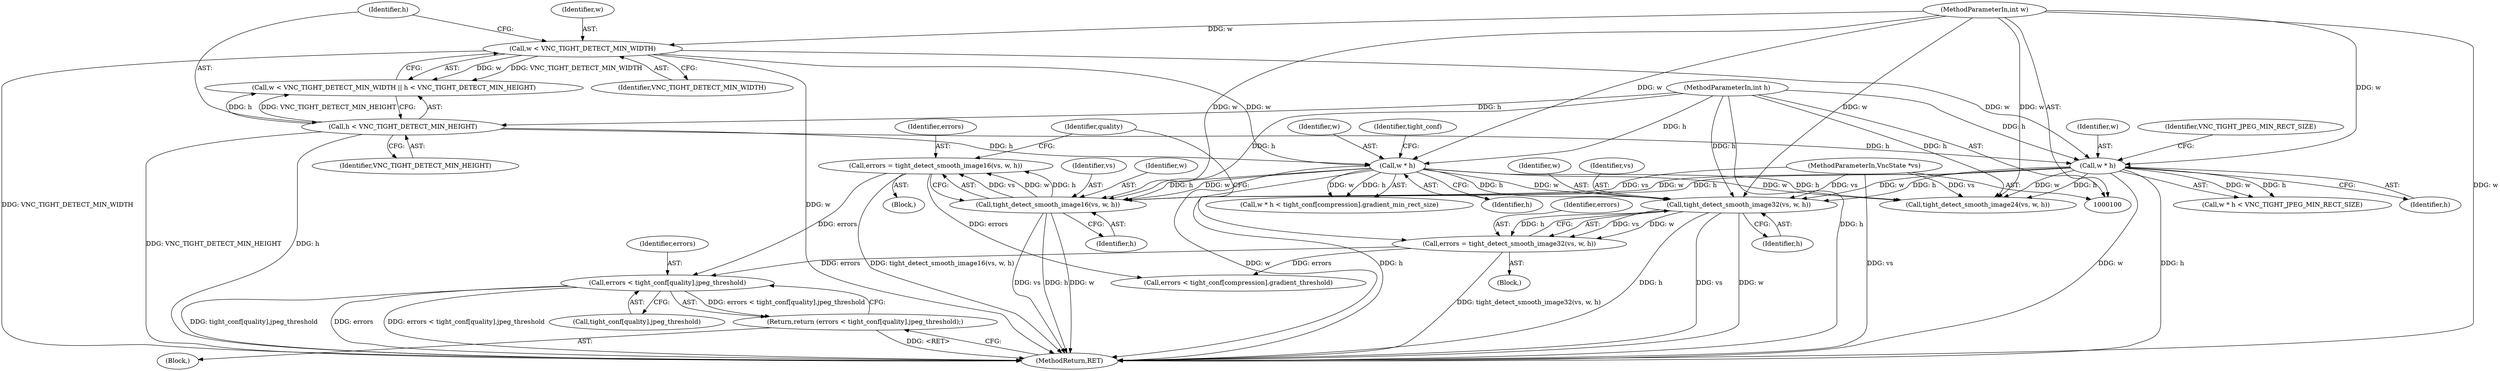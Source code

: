 digraph "0_qemu_9f64916da20eea67121d544698676295bbb105a7_4@array" {
"1000271" [label="(Call,errors < tight_conf[quality].jpeg_threshold)"];
"1000258" [label="(Call,errors = tight_detect_smooth_image16(vs, w, h))"];
"1000260" [label="(Call,tight_detect_smooth_image16(vs, w, h))"];
"1000101" [label="(MethodParameterIn,VncState *vs)"];
"1000185" [label="(Call,w * h)"];
"1000151" [label="(Call,w < VNC_TIGHT_DETECT_MIN_WIDTH)"];
"1000102" [label="(MethodParameterIn,int w)"];
"1000154" [label="(Call,h < VNC_TIGHT_DETECT_MIN_HEIGHT)"];
"1000103" [label="(MethodParameterIn,int h)"];
"1000174" [label="(Call,w * h)"];
"1000250" [label="(Call,errors = tight_detect_smooth_image32(vs, w, h))"];
"1000252" [label="(Call,tight_detect_smooth_image32(vs, w, h))"];
"1000270" [label="(Return,return (errors < tight_conf[quality].jpeg_threshold);)"];
"1000174" [label="(Call,w * h)"];
"1000185" [label="(Call,w * h)"];
"1000187" [label="(Identifier,h)"];
"1000175" [label="(Identifier,w)"];
"1000257" [label="(Block,)"];
"1000190" [label="(Identifier,tight_conf)"];
"1000255" [label="(Identifier,h)"];
"1000262" [label="(Identifier,w)"];
"1000269" [label="(Block,)"];
"1000150" [label="(Call,w < VNC_TIGHT_DETECT_MIN_WIDTH || h < VNC_TIGHT_DETECT_MIN_HEIGHT)"];
"1000184" [label="(Call,w * h < tight_conf[compression].gradient_min_rect_size)"];
"1000177" [label="(Identifier,VNC_TIGHT_JPEG_MIN_RECT_SIZE)"];
"1000156" [label="(Identifier,VNC_TIGHT_DETECT_MIN_HEIGHT)"];
"1000279" [label="(Call,errors < tight_conf[compression].gradient_threshold)"];
"1000261" [label="(Identifier,vs)"];
"1000155" [label="(Identifier,h)"];
"1000216" [label="(Call,tight_detect_smooth_image24(vs, w, h))"];
"1000286" [label="(MethodReturn,RET)"];
"1000102" [label="(MethodParameterIn,int w)"];
"1000151" [label="(Call,w < VNC_TIGHT_DETECT_MIN_WIDTH)"];
"1000251" [label="(Identifier,errors)"];
"1000254" [label="(Identifier,w)"];
"1000259" [label="(Identifier,errors)"];
"1000253" [label="(Identifier,vs)"];
"1000252" [label="(Call,tight_detect_smooth_image32(vs, w, h))"];
"1000250" [label="(Call,errors = tight_detect_smooth_image32(vs, w, h))"];
"1000152" [label="(Identifier,w)"];
"1000153" [label="(Identifier,VNC_TIGHT_DETECT_MIN_WIDTH)"];
"1000263" [label="(Identifier,h)"];
"1000173" [label="(Call,w * h < VNC_TIGHT_JPEG_MIN_RECT_SIZE)"];
"1000103" [label="(MethodParameterIn,int h)"];
"1000186" [label="(Identifier,w)"];
"1000272" [label="(Identifier,errors)"];
"1000176" [label="(Identifier,h)"];
"1000258" [label="(Call,errors = tight_detect_smooth_image16(vs, w, h))"];
"1000260" [label="(Call,tight_detect_smooth_image16(vs, w, h))"];
"1000273" [label="(Call,tight_conf[quality].jpeg_threshold)"];
"1000270" [label="(Return,return (errors < tight_conf[quality].jpeg_threshold);)"];
"1000101" [label="(MethodParameterIn,VncState *vs)"];
"1000249" [label="(Block,)"];
"1000154" [label="(Call,h < VNC_TIGHT_DETECT_MIN_HEIGHT)"];
"1000271" [label="(Call,errors < tight_conf[quality].jpeg_threshold)"];
"1000266" [label="(Identifier,quality)"];
"1000271" -> "1000270"  [label="AST: "];
"1000271" -> "1000273"  [label="CFG: "];
"1000272" -> "1000271"  [label="AST: "];
"1000273" -> "1000271"  [label="AST: "];
"1000270" -> "1000271"  [label="CFG: "];
"1000271" -> "1000286"  [label="DDG: tight_conf[quality].jpeg_threshold"];
"1000271" -> "1000286"  [label="DDG: errors"];
"1000271" -> "1000286"  [label="DDG: errors < tight_conf[quality].jpeg_threshold"];
"1000271" -> "1000270"  [label="DDG: errors < tight_conf[quality].jpeg_threshold"];
"1000258" -> "1000271"  [label="DDG: errors"];
"1000250" -> "1000271"  [label="DDG: errors"];
"1000258" -> "1000257"  [label="AST: "];
"1000258" -> "1000260"  [label="CFG: "];
"1000259" -> "1000258"  [label="AST: "];
"1000260" -> "1000258"  [label="AST: "];
"1000266" -> "1000258"  [label="CFG: "];
"1000258" -> "1000286"  [label="DDG: tight_detect_smooth_image16(vs, w, h)"];
"1000260" -> "1000258"  [label="DDG: vs"];
"1000260" -> "1000258"  [label="DDG: w"];
"1000260" -> "1000258"  [label="DDG: h"];
"1000258" -> "1000279"  [label="DDG: errors"];
"1000260" -> "1000263"  [label="CFG: "];
"1000261" -> "1000260"  [label="AST: "];
"1000262" -> "1000260"  [label="AST: "];
"1000263" -> "1000260"  [label="AST: "];
"1000260" -> "1000286"  [label="DDG: h"];
"1000260" -> "1000286"  [label="DDG: w"];
"1000260" -> "1000286"  [label="DDG: vs"];
"1000101" -> "1000260"  [label="DDG: vs"];
"1000185" -> "1000260"  [label="DDG: w"];
"1000185" -> "1000260"  [label="DDG: h"];
"1000174" -> "1000260"  [label="DDG: w"];
"1000174" -> "1000260"  [label="DDG: h"];
"1000102" -> "1000260"  [label="DDG: w"];
"1000103" -> "1000260"  [label="DDG: h"];
"1000101" -> "1000100"  [label="AST: "];
"1000101" -> "1000286"  [label="DDG: vs"];
"1000101" -> "1000216"  [label="DDG: vs"];
"1000101" -> "1000252"  [label="DDG: vs"];
"1000185" -> "1000184"  [label="AST: "];
"1000185" -> "1000187"  [label="CFG: "];
"1000186" -> "1000185"  [label="AST: "];
"1000187" -> "1000185"  [label="AST: "];
"1000190" -> "1000185"  [label="CFG: "];
"1000185" -> "1000286"  [label="DDG: w"];
"1000185" -> "1000286"  [label="DDG: h"];
"1000185" -> "1000184"  [label="DDG: w"];
"1000185" -> "1000184"  [label="DDG: h"];
"1000151" -> "1000185"  [label="DDG: w"];
"1000102" -> "1000185"  [label="DDG: w"];
"1000154" -> "1000185"  [label="DDG: h"];
"1000103" -> "1000185"  [label="DDG: h"];
"1000185" -> "1000216"  [label="DDG: w"];
"1000185" -> "1000216"  [label="DDG: h"];
"1000185" -> "1000252"  [label="DDG: w"];
"1000185" -> "1000252"  [label="DDG: h"];
"1000151" -> "1000150"  [label="AST: "];
"1000151" -> "1000153"  [label="CFG: "];
"1000152" -> "1000151"  [label="AST: "];
"1000153" -> "1000151"  [label="AST: "];
"1000155" -> "1000151"  [label="CFG: "];
"1000150" -> "1000151"  [label="CFG: "];
"1000151" -> "1000286"  [label="DDG: w"];
"1000151" -> "1000286"  [label="DDG: VNC_TIGHT_DETECT_MIN_WIDTH"];
"1000151" -> "1000150"  [label="DDG: w"];
"1000151" -> "1000150"  [label="DDG: VNC_TIGHT_DETECT_MIN_WIDTH"];
"1000102" -> "1000151"  [label="DDG: w"];
"1000151" -> "1000174"  [label="DDG: w"];
"1000102" -> "1000100"  [label="AST: "];
"1000102" -> "1000286"  [label="DDG: w"];
"1000102" -> "1000174"  [label="DDG: w"];
"1000102" -> "1000216"  [label="DDG: w"];
"1000102" -> "1000252"  [label="DDG: w"];
"1000154" -> "1000150"  [label="AST: "];
"1000154" -> "1000156"  [label="CFG: "];
"1000155" -> "1000154"  [label="AST: "];
"1000156" -> "1000154"  [label="AST: "];
"1000150" -> "1000154"  [label="CFG: "];
"1000154" -> "1000286"  [label="DDG: h"];
"1000154" -> "1000286"  [label="DDG: VNC_TIGHT_DETECT_MIN_HEIGHT"];
"1000154" -> "1000150"  [label="DDG: h"];
"1000154" -> "1000150"  [label="DDG: VNC_TIGHT_DETECT_MIN_HEIGHT"];
"1000103" -> "1000154"  [label="DDG: h"];
"1000154" -> "1000174"  [label="DDG: h"];
"1000103" -> "1000100"  [label="AST: "];
"1000103" -> "1000286"  [label="DDG: h"];
"1000103" -> "1000174"  [label="DDG: h"];
"1000103" -> "1000216"  [label="DDG: h"];
"1000103" -> "1000252"  [label="DDG: h"];
"1000174" -> "1000173"  [label="AST: "];
"1000174" -> "1000176"  [label="CFG: "];
"1000175" -> "1000174"  [label="AST: "];
"1000176" -> "1000174"  [label="AST: "];
"1000177" -> "1000174"  [label="CFG: "];
"1000174" -> "1000286"  [label="DDG: h"];
"1000174" -> "1000286"  [label="DDG: w"];
"1000174" -> "1000173"  [label="DDG: w"];
"1000174" -> "1000173"  [label="DDG: h"];
"1000174" -> "1000216"  [label="DDG: w"];
"1000174" -> "1000216"  [label="DDG: h"];
"1000174" -> "1000252"  [label="DDG: w"];
"1000174" -> "1000252"  [label="DDG: h"];
"1000250" -> "1000249"  [label="AST: "];
"1000250" -> "1000252"  [label="CFG: "];
"1000251" -> "1000250"  [label="AST: "];
"1000252" -> "1000250"  [label="AST: "];
"1000266" -> "1000250"  [label="CFG: "];
"1000250" -> "1000286"  [label="DDG: tight_detect_smooth_image32(vs, w, h)"];
"1000252" -> "1000250"  [label="DDG: vs"];
"1000252" -> "1000250"  [label="DDG: w"];
"1000252" -> "1000250"  [label="DDG: h"];
"1000250" -> "1000279"  [label="DDG: errors"];
"1000252" -> "1000255"  [label="CFG: "];
"1000253" -> "1000252"  [label="AST: "];
"1000254" -> "1000252"  [label="AST: "];
"1000255" -> "1000252"  [label="AST: "];
"1000252" -> "1000286"  [label="DDG: h"];
"1000252" -> "1000286"  [label="DDG: vs"];
"1000252" -> "1000286"  [label="DDG: w"];
"1000270" -> "1000269"  [label="AST: "];
"1000286" -> "1000270"  [label="CFG: "];
"1000270" -> "1000286"  [label="DDG: <RET>"];
}
